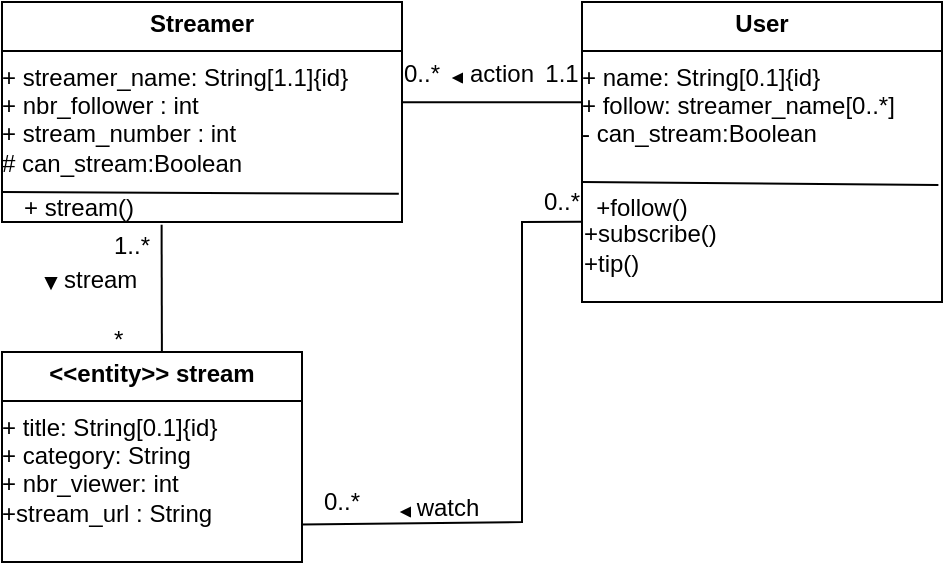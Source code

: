 <mxfile version="26.0.5">
  <diagram name="Page-1" id="72PGZ6ex92y7Sb8GpRT1">
    <mxGraphModel dx="636" dy="347" grid="1" gridSize="10" guides="1" tooltips="1" connect="1" arrows="1" fold="1" page="1" pageScale="1" pageWidth="827" pageHeight="1169" math="0" shadow="0">
      <root>
        <mxCell id="0" />
        <mxCell id="1" parent="0" />
        <mxCell id="iqtrlMXNQQJEfBGOO0jX-21" value="&lt;p style=&quot;margin:0px;margin-top:4px;text-align:center;&quot;&gt;&lt;b&gt;Streamer&lt;/b&gt;&lt;/p&gt;&lt;hr size=&quot;1&quot; style=&quot;border-style:solid;&quot;&gt;&lt;div style=&quot;height:2px;&quot;&gt;+ streamer_name: String[1.1]{id}&lt;br&gt;&lt;/div&gt;&lt;div style=&quot;height:2px;&quot;&gt;&lt;br&gt;&lt;/div&gt;&lt;div style=&quot;height:2px;&quot;&gt;&lt;br&gt;&lt;/div&gt;&lt;div style=&quot;height:2px;&quot;&gt;&lt;br&gt;&lt;/div&gt;&lt;div style=&quot;height:2px;&quot;&gt;&lt;br&gt;&lt;/div&gt;&lt;div style=&quot;height:2px;&quot;&gt;&lt;br&gt;&lt;/div&gt;&lt;div style=&quot;height:2px;&quot;&gt;&lt;br&gt;&lt;/div&gt;&lt;div style=&quot;height:2px;&quot;&gt;+ nbr_follower : int&lt;br&gt;&lt;/div&gt;&lt;div style=&quot;height:2px;&quot;&gt;&lt;br&gt;&lt;/div&gt;&lt;div style=&quot;height:2px;&quot;&gt;&lt;br&gt;&lt;/div&gt;&lt;div style=&quot;height:2px;&quot;&gt;&lt;br&gt;&lt;/div&gt;&lt;div style=&quot;height:2px;&quot;&gt;&lt;br&gt;&lt;/div&gt;&lt;div style=&quot;height:2px;&quot;&gt;&lt;br&gt;&lt;/div&gt;&lt;div style=&quot;height:2px;&quot;&gt;&lt;br&gt;&lt;/div&gt;&lt;div style=&quot;height:2px;&quot;&gt;+ stream_number : int&lt;br&gt;# can_stream:Boolean&lt;/div&gt;" style="verticalAlign=top;align=left;overflow=fill;html=1;whiteSpace=wrap;" vertex="1" parent="1">
          <mxGeometry x="120" y="180" width="200" height="110" as="geometry" />
        </mxCell>
        <mxCell id="iqtrlMXNQQJEfBGOO0jX-22" value="&lt;p style=&quot;margin:0px;margin-top:4px;text-align:center;&quot;&gt;&lt;b&gt;&amp;lt;&amp;lt;entity&amp;gt;&amp;gt; stream&lt;/b&gt;&lt;/p&gt;&lt;hr size=&quot;1&quot; style=&quot;border-style:solid;&quot;&gt;&lt;div style=&quot;height:2px;&quot;&gt;+ title: String[0.1]{id}&lt;br&gt;&lt;/div&gt;&lt;div style=&quot;height:2px;&quot;&gt;&lt;br&gt;&lt;/div&gt;&lt;div style=&quot;height:2px;&quot;&gt;&lt;br&gt;&lt;/div&gt;&lt;div style=&quot;height:2px;&quot;&gt;&lt;br&gt;&lt;/div&gt;&lt;div style=&quot;height:2px;&quot;&gt;&lt;br&gt;&lt;/div&gt;&lt;div style=&quot;height:2px;&quot;&gt;&lt;br&gt;&lt;/div&gt;&lt;div style=&quot;height:2px;&quot;&gt;&lt;br&gt;&lt;/div&gt;&lt;div style=&quot;height:2px;&quot;&gt;+ category: String&lt;br&gt;&lt;/div&gt;&lt;div style=&quot;height:2px;&quot;&gt;&lt;br&gt;&lt;/div&gt;&lt;div style=&quot;height:2px;&quot;&gt;&lt;br&gt;&lt;/div&gt;&lt;div style=&quot;height:2px;&quot;&gt;&lt;br&gt;&lt;/div&gt;&lt;div style=&quot;height:2px;&quot;&gt;&lt;br&gt;&lt;/div&gt;&lt;div style=&quot;height:2px;&quot;&gt;&lt;br&gt;&lt;/div&gt;&lt;div style=&quot;height:2px;&quot;&gt;&lt;br&gt;&lt;/div&gt;&lt;div style=&quot;height:2px;&quot;&gt;+ nbr_viewer: int&lt;br&gt;+stream_url : String&lt;br&gt;&lt;/div&gt;" style="verticalAlign=top;align=left;overflow=fill;html=1;whiteSpace=wrap;" vertex="1" parent="1">
          <mxGeometry x="120" y="355" width="150" height="105" as="geometry" />
        </mxCell>
        <mxCell id="iqtrlMXNQQJEfBGOO0jX-40" value="" style="endArrow=none;html=1;rounded=0;entryX=0.399;entryY=1.012;entryDx=0;entryDy=0;entryPerimeter=0;exitX=0.533;exitY=0.005;exitDx=0;exitDy=0;exitPerimeter=0;" edge="1" parent="1" source="iqtrlMXNQQJEfBGOO0jX-22" target="iqtrlMXNQQJEfBGOO0jX-21">
          <mxGeometry width="50" height="50" relative="1" as="geometry">
            <mxPoint x="160" y="360" as="sourcePoint" />
            <mxPoint x="210" y="310" as="targetPoint" />
          </mxGeometry>
        </mxCell>
        <mxCell id="iqtrlMXNQQJEfBGOO0jX-41" value="1..*" style="text;strokeColor=none;fillColor=none;align=left;verticalAlign=top;spacingLeft=4;spacingRight=4;overflow=hidden;rotatable=0;points=[[0,0.5],[1,0.5]];portConstraint=eastwest;whiteSpace=wrap;html=1;" vertex="1" parent="1">
          <mxGeometry x="170" y="287.5" width="30" height="20" as="geometry" />
        </mxCell>
        <mxCell id="iqtrlMXNQQJEfBGOO0jX-42" value="*" style="text;strokeColor=none;fillColor=none;align=left;verticalAlign=top;spacingLeft=4;spacingRight=4;overflow=hidden;rotatable=0;points=[[0,0.5],[1,0.5]];portConstraint=eastwest;whiteSpace=wrap;html=1;" vertex="1" parent="1">
          <mxGeometry x="170" y="335" width="30" height="20" as="geometry" />
        </mxCell>
        <mxCell id="iqtrlMXNQQJEfBGOO0jX-43" value="stream" style="text;strokeColor=none;fillColor=none;align=left;verticalAlign=top;spacingLeft=4;spacingRight=4;overflow=hidden;rotatable=0;points=[[0,0.5],[1,0.5]];portConstraint=eastwest;whiteSpace=wrap;html=1;" vertex="1" parent="1">
          <mxGeometry x="145" y="305" width="50" height="20" as="geometry" />
        </mxCell>
        <mxCell id="iqtrlMXNQQJEfBGOO0jX-44" value="" style="triangle;whiteSpace=wrap;html=1;rotation=90;fillColor=#050505;" vertex="1" parent="1">
          <mxGeometry x="142" y="318" width="5" height="5" as="geometry" />
        </mxCell>
        <mxCell id="iqtrlMXNQQJEfBGOO0jX-46" value="&lt;p style=&quot;margin:0px;margin-top:4px;text-align:center;&quot;&gt;&lt;b&gt;User&lt;/b&gt;&lt;/p&gt;&lt;hr size=&quot;1&quot; style=&quot;border-style:solid;&quot;&gt;&lt;div style=&quot;height:2px;&quot;&gt;+ name: String[0.1]{id}&lt;br&gt;&lt;/div&gt;&lt;div style=&quot;height:2px;&quot;&gt;&lt;br&gt;&lt;/div&gt;&lt;div style=&quot;height:2px;&quot;&gt;&lt;br&gt;&lt;/div&gt;&lt;div style=&quot;height:2px;&quot;&gt;&lt;br&gt;&lt;/div&gt;&lt;div style=&quot;height:2px;&quot;&gt;&lt;br&gt;&lt;/div&gt;&lt;div style=&quot;height:2px;&quot;&gt;&lt;br&gt;&lt;/div&gt;&lt;div style=&quot;height:2px;&quot;&gt;&lt;br&gt;&lt;/div&gt;&lt;div style=&quot;height:2px;&quot;&gt;+ follow: streamer_name[0..*]&lt;br&gt;&lt;/div&gt;&lt;div style=&quot;height:2px;&quot;&gt;&lt;br&gt;&lt;/div&gt;&lt;div style=&quot;height:2px;&quot;&gt;&lt;br&gt;&lt;/div&gt;&lt;div style=&quot;height:2px;&quot;&gt;&lt;br&gt;&lt;/div&gt;&lt;div style=&quot;height:2px;&quot;&gt;&lt;br&gt;&lt;/div&gt;&lt;div style=&quot;height:2px;&quot;&gt;&lt;br&gt;&lt;/div&gt;&lt;div style=&quot;height:2px;&quot;&gt;&lt;br&gt;&lt;/div&gt;&lt;div style=&quot;height:2px;&quot;&gt;- can_stream:Boolean&lt;br&gt;&lt;/div&gt;" style="verticalAlign=top;align=left;overflow=fill;html=1;whiteSpace=wrap;" vertex="1" parent="1">
          <mxGeometry x="410" y="180" width="180" height="150" as="geometry" />
        </mxCell>
        <mxCell id="iqtrlMXNQQJEfBGOO0jX-47" value="" style="endArrow=none;html=1;rounded=0;" edge="1" parent="1">
          <mxGeometry width="50" height="50" relative="1" as="geometry">
            <mxPoint x="320" y="230.17" as="sourcePoint" />
            <mxPoint x="410" y="230.17" as="targetPoint" />
            <Array as="points">
              <mxPoint x="360" y="230.17" />
            </Array>
          </mxGeometry>
        </mxCell>
        <mxCell id="iqtrlMXNQQJEfBGOO0jX-48" value="" style="endArrow=none;html=1;rounded=0;entryX=-0.001;entryY=0.271;entryDx=0;entryDy=0;exitX=0.997;exitY=0.821;exitDx=0;exitDy=0;exitPerimeter=0;entryPerimeter=0;" edge="1" parent="1" source="iqtrlMXNQQJEfBGOO0jX-22" target="iqtrlMXNQQJEfBGOO0jX-67">
          <mxGeometry width="50" height="50" relative="1" as="geometry">
            <mxPoint x="280" y="440" as="sourcePoint" />
            <mxPoint x="407" y="270" as="targetPoint" />
            <Array as="points">
              <mxPoint x="380" y="440" />
              <mxPoint x="380" y="290" />
            </Array>
          </mxGeometry>
        </mxCell>
        <mxCell id="iqtrlMXNQQJEfBGOO0jX-50" value="action" style="text;html=1;align=center;verticalAlign=middle;whiteSpace=wrap;rounded=0;" vertex="1" parent="1">
          <mxGeometry x="340" y="205.75" width="60" height="19.5" as="geometry" />
        </mxCell>
        <mxCell id="iqtrlMXNQQJEfBGOO0jX-51" value="0..*" style="text;html=1;align=center;verticalAlign=middle;whiteSpace=wrap;rounded=0;" vertex="1" parent="1">
          <mxGeometry x="310" y="200.5" width="40" height="30" as="geometry" />
        </mxCell>
        <mxCell id="iqtrlMXNQQJEfBGOO0jX-52" value="0..*" style="text;html=1;align=center;verticalAlign=middle;whiteSpace=wrap;rounded=0;" vertex="1" parent="1">
          <mxGeometry x="270" y="420" width="40" height="20" as="geometry" />
        </mxCell>
        <mxCell id="iqtrlMXNQQJEfBGOO0jX-57" value="" style="triangle;whiteSpace=wrap;html=1;rotation=-180;fillColor=#050505;" vertex="1" parent="1">
          <mxGeometry x="346" y="216" width="4" height="4" as="geometry" />
        </mxCell>
        <mxCell id="iqtrlMXNQQJEfBGOO0jX-60" value="" style="triangle;whiteSpace=wrap;html=1;rotation=-180;fillColor=#050505;" vertex="1" parent="1">
          <mxGeometry x="320" y="433" width="4" height="4" as="geometry" />
        </mxCell>
        <mxCell id="iqtrlMXNQQJEfBGOO0jX-61" value="watch" style="text;html=1;align=center;verticalAlign=middle;whiteSpace=wrap;rounded=0;" vertex="1" parent="1">
          <mxGeometry x="313" y="423" width="60" height="20" as="geometry" />
        </mxCell>
        <mxCell id="iqtrlMXNQQJEfBGOO0jX-65" value="" style="endArrow=none;html=1;rounded=0;entryX=0.99;entryY=0.61;entryDx=0;entryDy=0;entryPerimeter=0;exitX=0.75;exitY=1;exitDx=0;exitDy=0;" edge="1" parent="1" target="iqtrlMXNQQJEfBGOO0jX-46">
          <mxGeometry width="50" height="50" relative="1" as="geometry">
            <mxPoint x="410" y="270" as="sourcePoint" />
            <mxPoint x="410" y="270" as="targetPoint" />
          </mxGeometry>
        </mxCell>
        <mxCell id="iqtrlMXNQQJEfBGOO0jX-66" value="&lt;div&gt;&lt;br&gt;&lt;/div&gt;&lt;div&gt;+follow()&lt;/div&gt;" style="text;html=1;align=center;verticalAlign=middle;whiteSpace=wrap;rounded=0;" vertex="1" parent="1">
          <mxGeometry x="410" y="260" width="60" height="30" as="geometry" />
        </mxCell>
        <mxCell id="iqtrlMXNQQJEfBGOO0jX-67" value="&lt;div&gt;+subscribe()&lt;/div&gt;&lt;div&gt;+tip()&lt;br&gt;&lt;/div&gt;" style="text;html=1;align=left;verticalAlign=middle;rounded=0;strokeWidth=0;whiteSpace=wrap;spacing=1;" vertex="1" parent="1">
          <mxGeometry x="410" y="275" width="80" height="55" as="geometry" />
        </mxCell>
        <mxCell id="iqtrlMXNQQJEfBGOO0jX-70" value="" style="endArrow=none;html=1;rounded=0;entryX=0.992;entryY=0.872;entryDx=0;entryDy=0;entryPerimeter=0;exitX=0.75;exitY=1;exitDx=0;exitDy=0;" edge="1" parent="1" target="iqtrlMXNQQJEfBGOO0jX-21">
          <mxGeometry width="50" height="50" relative="1" as="geometry">
            <mxPoint x="120" y="275" as="sourcePoint" />
            <mxPoint x="298" y="277" as="targetPoint" />
          </mxGeometry>
        </mxCell>
        <mxCell id="iqtrlMXNQQJEfBGOO0jX-71" value="+ stream()" style="text;html=1;align=left;verticalAlign=middle;rounded=0;strokeWidth=0;whiteSpace=wrap;spacing=1;" vertex="1" parent="1">
          <mxGeometry x="130" y="260" width="80" height="45" as="geometry" />
        </mxCell>
        <mxCell id="iqtrlMXNQQJEfBGOO0jX-74" value="1.1" style="text;html=1;align=center;verticalAlign=middle;whiteSpace=wrap;rounded=0;" vertex="1" parent="1">
          <mxGeometry x="380" y="200.5" width="40" height="30" as="geometry" />
        </mxCell>
        <mxCell id="iqtrlMXNQQJEfBGOO0jX-82" value="0..*" style="text;html=1;align=center;verticalAlign=middle;whiteSpace=wrap;rounded=0;" vertex="1" parent="1">
          <mxGeometry x="380" y="270" width="40" height="20" as="geometry" />
        </mxCell>
      </root>
    </mxGraphModel>
  </diagram>
</mxfile>
